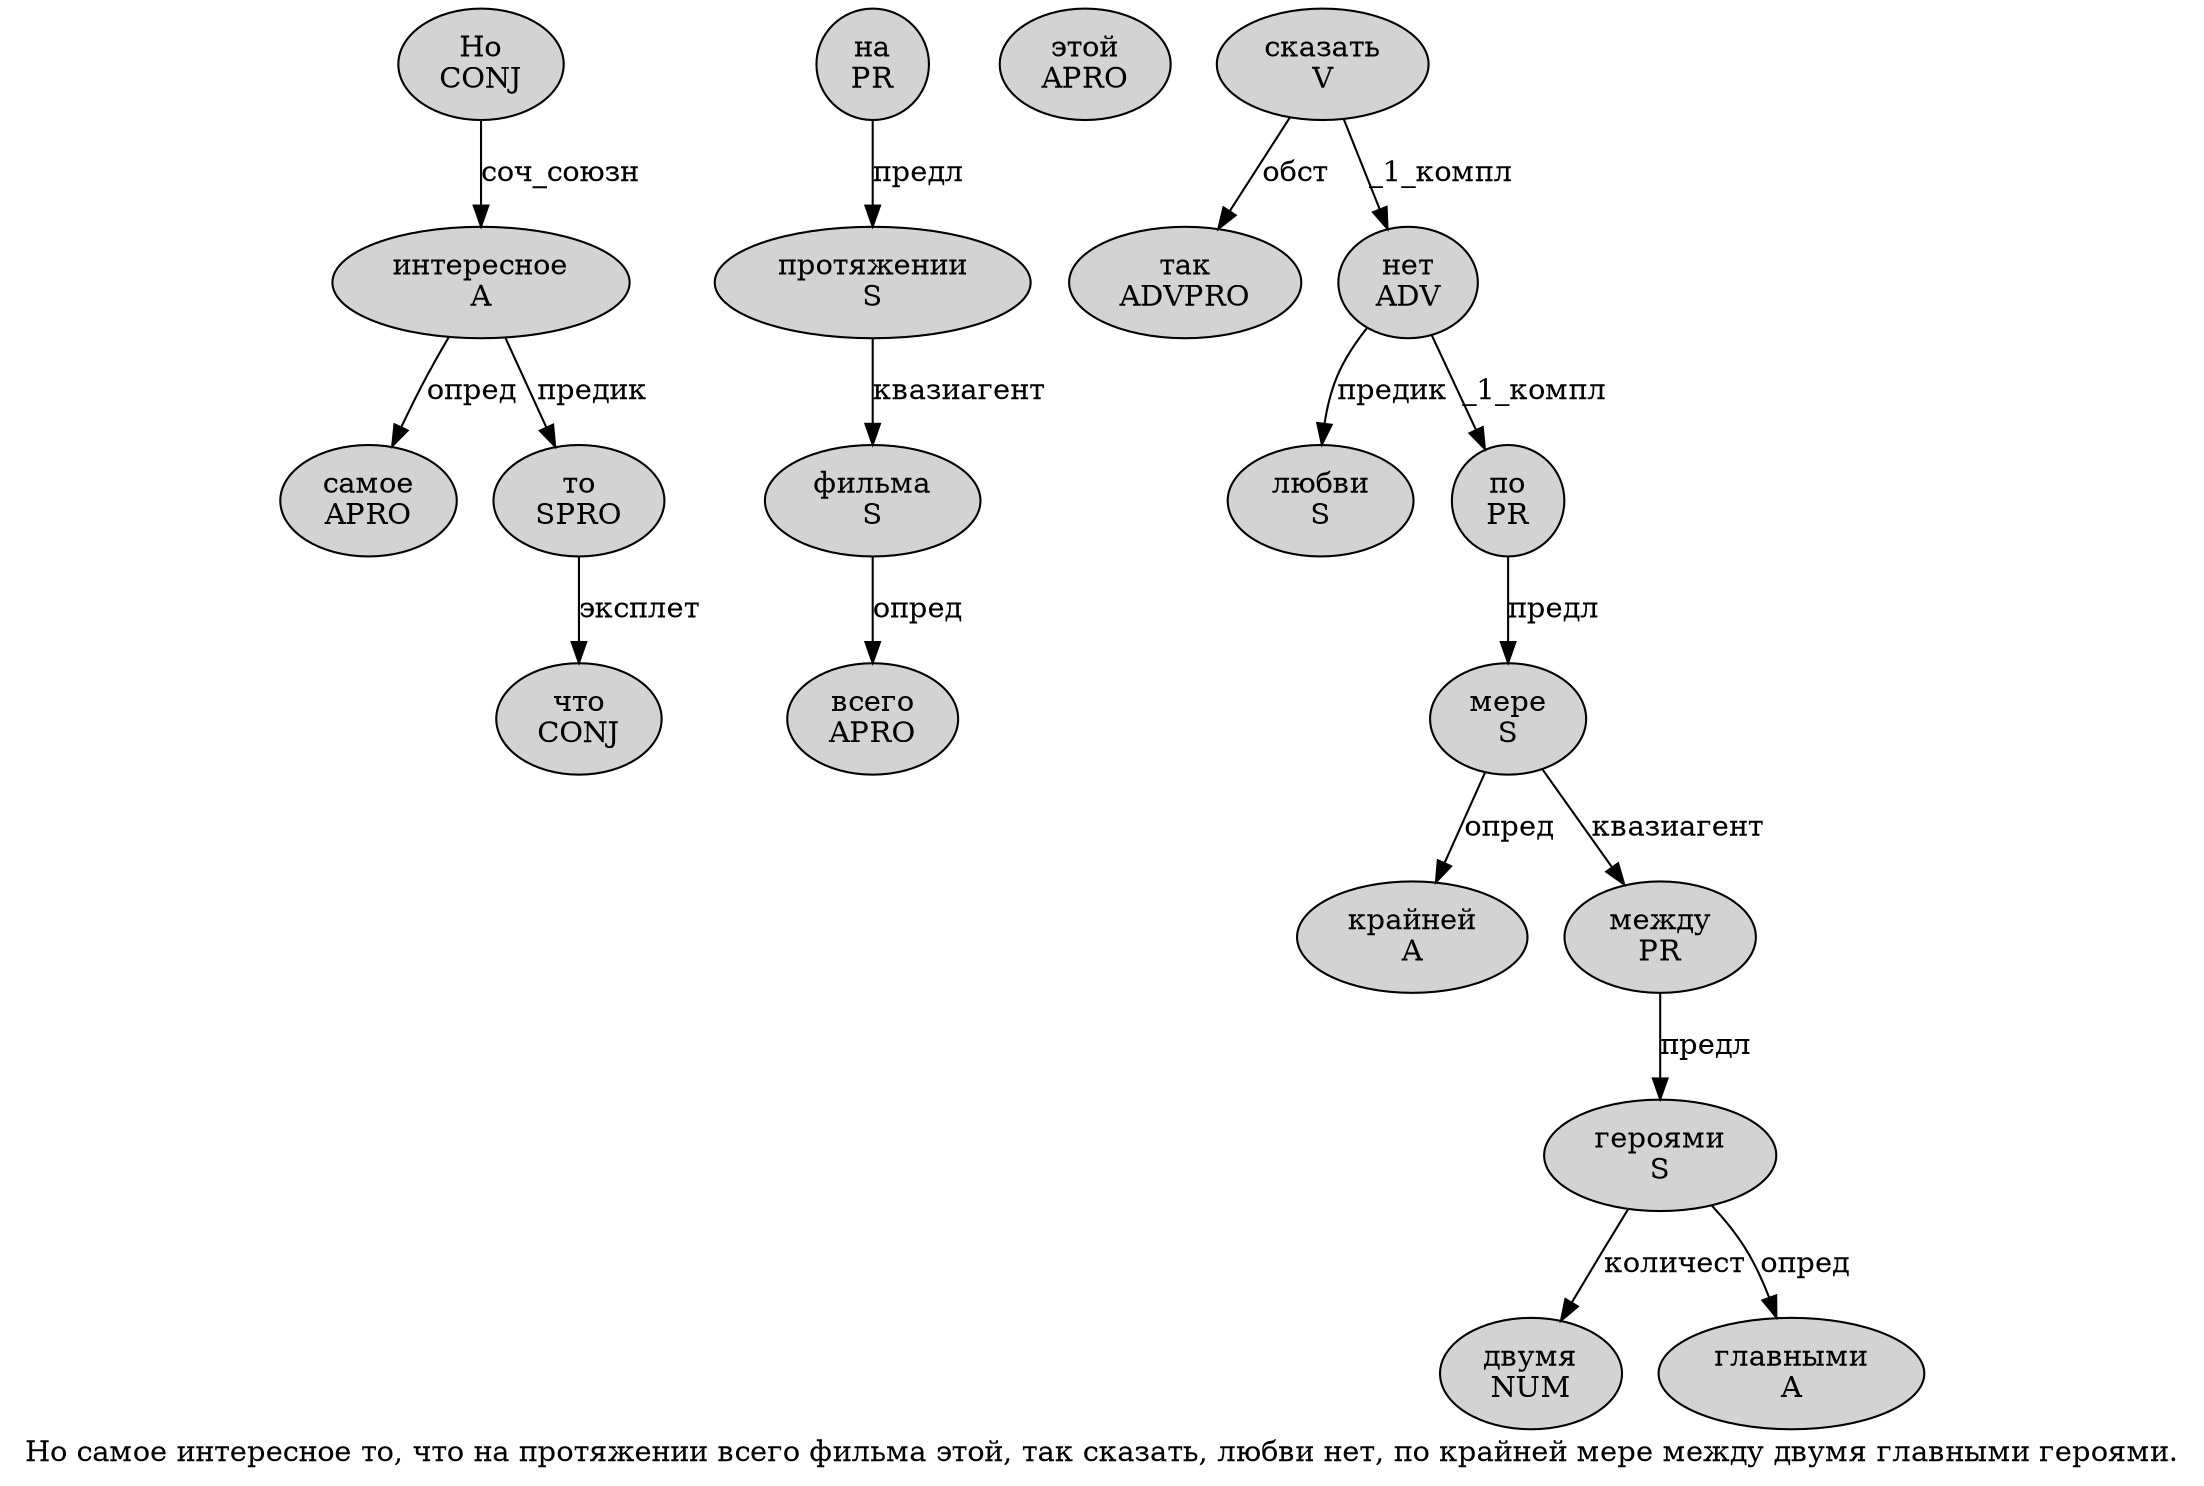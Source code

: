 digraph SENTENCE_3099 {
	graph [label="Но самое интересное то, что на протяжении всего фильма этой, так сказать, любви нет, по крайней мере между двумя главными героями."]
	node [style=filled]
		0 [label="Но
CONJ" color="" fillcolor=lightgray penwidth=1 shape=ellipse]
		1 [label="самое
APRO" color="" fillcolor=lightgray penwidth=1 shape=ellipse]
		2 [label="интересное
A" color="" fillcolor=lightgray penwidth=1 shape=ellipse]
		3 [label="то
SPRO" color="" fillcolor=lightgray penwidth=1 shape=ellipse]
		5 [label="что
CONJ" color="" fillcolor=lightgray penwidth=1 shape=ellipse]
		6 [label="на
PR" color="" fillcolor=lightgray penwidth=1 shape=ellipse]
		7 [label="протяжении
S" color="" fillcolor=lightgray penwidth=1 shape=ellipse]
		8 [label="всего
APRO" color="" fillcolor=lightgray penwidth=1 shape=ellipse]
		9 [label="фильма
S" color="" fillcolor=lightgray penwidth=1 shape=ellipse]
		10 [label="этой
APRO" color="" fillcolor=lightgray penwidth=1 shape=ellipse]
		12 [label="так
ADVPRO" color="" fillcolor=lightgray penwidth=1 shape=ellipse]
		13 [label="сказать
V" color="" fillcolor=lightgray penwidth=1 shape=ellipse]
		15 [label="любви
S" color="" fillcolor=lightgray penwidth=1 shape=ellipse]
		16 [label="нет
ADV" color="" fillcolor=lightgray penwidth=1 shape=ellipse]
		18 [label="по
PR" color="" fillcolor=lightgray penwidth=1 shape=ellipse]
		19 [label="крайней
A" color="" fillcolor=lightgray penwidth=1 shape=ellipse]
		20 [label="мере
S" color="" fillcolor=lightgray penwidth=1 shape=ellipse]
		21 [label="между
PR" color="" fillcolor=lightgray penwidth=1 shape=ellipse]
		22 [label="двумя
NUM" color="" fillcolor=lightgray penwidth=1 shape=ellipse]
		23 [label="главными
A" color="" fillcolor=lightgray penwidth=1 shape=ellipse]
		24 [label="героями
S" color="" fillcolor=lightgray penwidth=1 shape=ellipse]
			0 -> 2 [label="соч_союзн"]
			7 -> 9 [label="квазиагент"]
			18 -> 20 [label="предл"]
			20 -> 19 [label="опред"]
			20 -> 21 [label="квазиагент"]
			2 -> 1 [label="опред"]
			2 -> 3 [label="предик"]
			3 -> 5 [label="эксплет"]
			13 -> 12 [label="обст"]
			13 -> 16 [label="_1_компл"]
			9 -> 8 [label="опред"]
			6 -> 7 [label="предл"]
			21 -> 24 [label="предл"]
			16 -> 15 [label="предик"]
			16 -> 18 [label="_1_компл"]
			24 -> 22 [label="количест"]
			24 -> 23 [label="опред"]
}